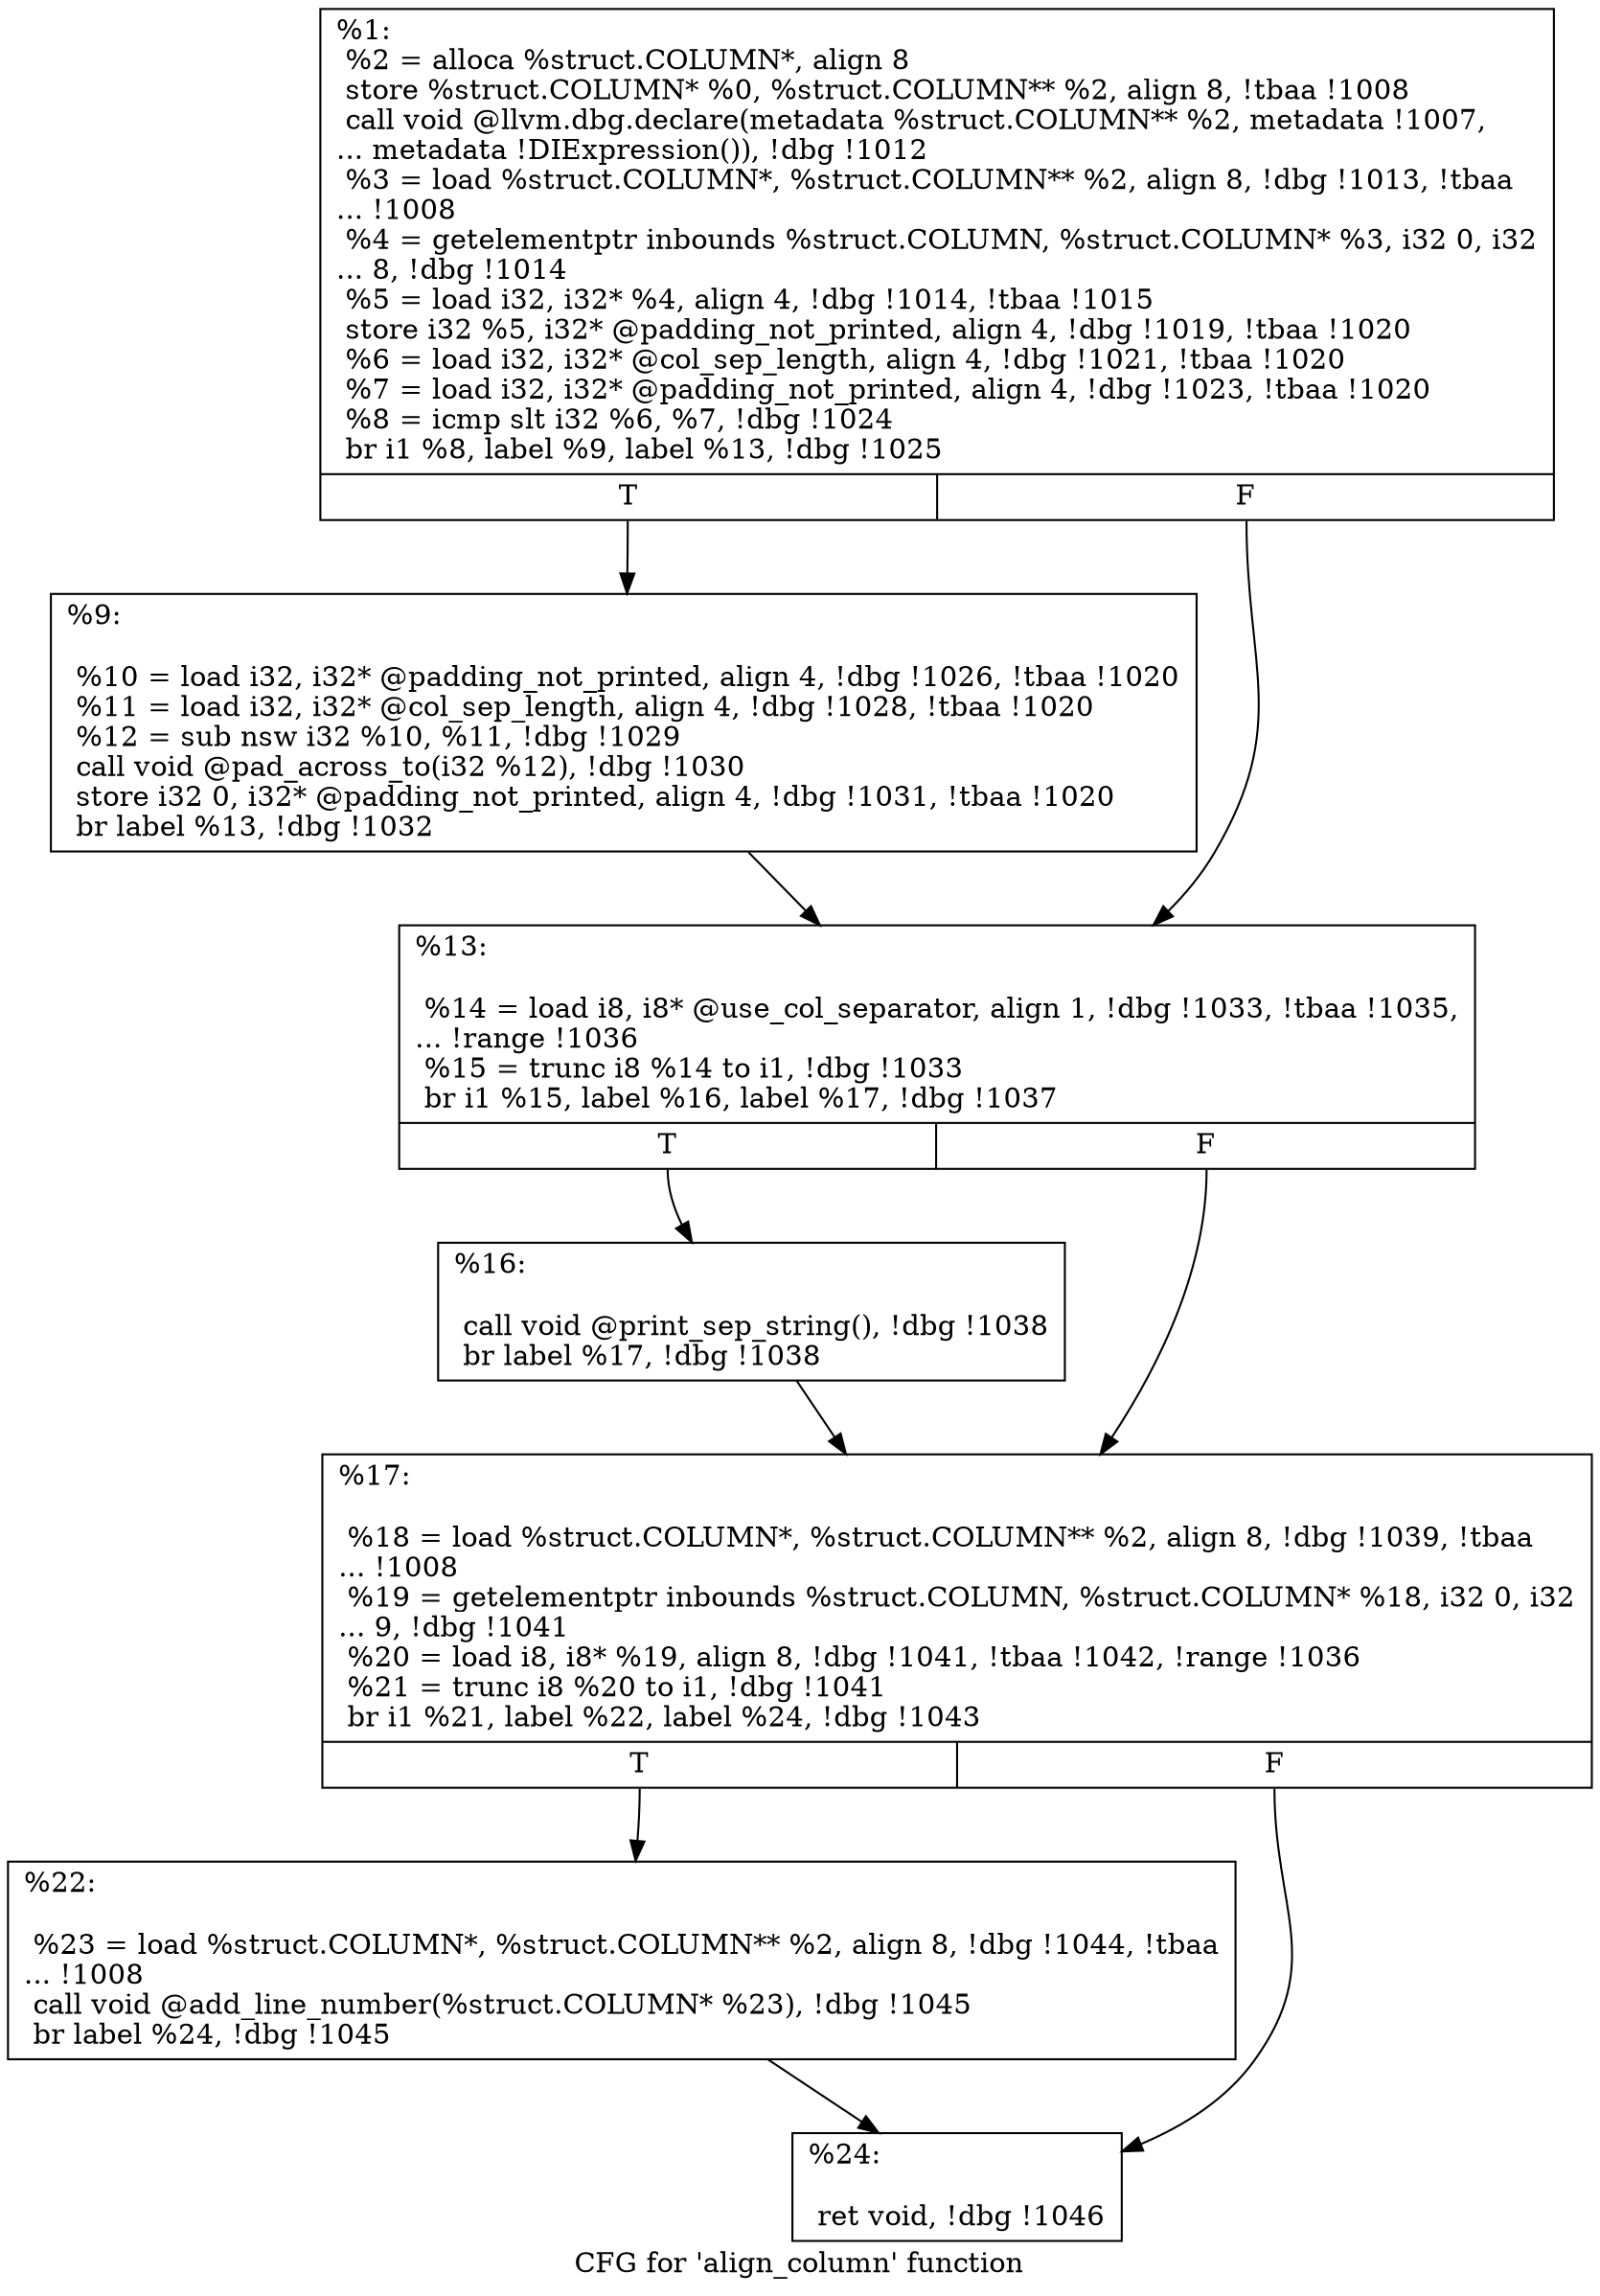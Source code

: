 digraph "CFG for 'align_column' function" {
	label="CFG for 'align_column' function";

	Node0x1627f10 [shape=record,label="{%1:\l  %2 = alloca %struct.COLUMN*, align 8\l  store %struct.COLUMN* %0, %struct.COLUMN** %2, align 8, !tbaa !1008\l  call void @llvm.dbg.declare(metadata %struct.COLUMN** %2, metadata !1007,\l... metadata !DIExpression()), !dbg !1012\l  %3 = load %struct.COLUMN*, %struct.COLUMN** %2, align 8, !dbg !1013, !tbaa\l... !1008\l  %4 = getelementptr inbounds %struct.COLUMN, %struct.COLUMN* %3, i32 0, i32\l... 8, !dbg !1014\l  %5 = load i32, i32* %4, align 4, !dbg !1014, !tbaa !1015\l  store i32 %5, i32* @padding_not_printed, align 4, !dbg !1019, !tbaa !1020\l  %6 = load i32, i32* @col_sep_length, align 4, !dbg !1021, !tbaa !1020\l  %7 = load i32, i32* @padding_not_printed, align 4, !dbg !1023, !tbaa !1020\l  %8 = icmp slt i32 %6, %7, !dbg !1024\l  br i1 %8, label %9, label %13, !dbg !1025\l|{<s0>T|<s1>F}}"];
	Node0x1627f10:s0 -> Node0x162a590;
	Node0x1627f10:s1 -> Node0x162a5e0;
	Node0x162a590 [shape=record,label="{%9:\l\l  %10 = load i32, i32* @padding_not_printed, align 4, !dbg !1026, !tbaa !1020\l  %11 = load i32, i32* @col_sep_length, align 4, !dbg !1028, !tbaa !1020\l  %12 = sub nsw i32 %10, %11, !dbg !1029\l  call void @pad_across_to(i32 %12), !dbg !1030\l  store i32 0, i32* @padding_not_printed, align 4, !dbg !1031, !tbaa !1020\l  br label %13, !dbg !1032\l}"];
	Node0x162a590 -> Node0x162a5e0;
	Node0x162a5e0 [shape=record,label="{%13:\l\l  %14 = load i8, i8* @use_col_separator, align 1, !dbg !1033, !tbaa !1035,\l... !range !1036\l  %15 = trunc i8 %14 to i1, !dbg !1033\l  br i1 %15, label %16, label %17, !dbg !1037\l|{<s0>T|<s1>F}}"];
	Node0x162a5e0:s0 -> Node0x162a630;
	Node0x162a5e0:s1 -> Node0x162a680;
	Node0x162a630 [shape=record,label="{%16:\l\l  call void @print_sep_string(), !dbg !1038\l  br label %17, !dbg !1038\l}"];
	Node0x162a630 -> Node0x162a680;
	Node0x162a680 [shape=record,label="{%17:\l\l  %18 = load %struct.COLUMN*, %struct.COLUMN** %2, align 8, !dbg !1039, !tbaa\l... !1008\l  %19 = getelementptr inbounds %struct.COLUMN, %struct.COLUMN* %18, i32 0, i32\l... 9, !dbg !1041\l  %20 = load i8, i8* %19, align 8, !dbg !1041, !tbaa !1042, !range !1036\l  %21 = trunc i8 %20 to i1, !dbg !1041\l  br i1 %21, label %22, label %24, !dbg !1043\l|{<s0>T|<s1>F}}"];
	Node0x162a680:s0 -> Node0x162a6d0;
	Node0x162a680:s1 -> Node0x162a720;
	Node0x162a6d0 [shape=record,label="{%22:\l\l  %23 = load %struct.COLUMN*, %struct.COLUMN** %2, align 8, !dbg !1044, !tbaa\l... !1008\l  call void @add_line_number(%struct.COLUMN* %23), !dbg !1045\l  br label %24, !dbg !1045\l}"];
	Node0x162a6d0 -> Node0x162a720;
	Node0x162a720 [shape=record,label="{%24:\l\l  ret void, !dbg !1046\l}"];
}
